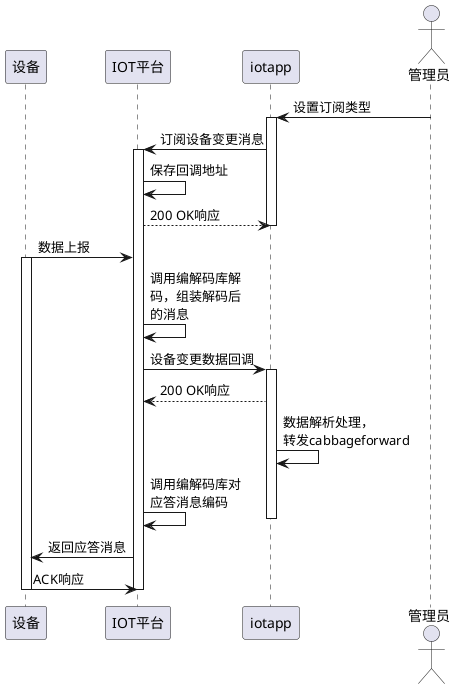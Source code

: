 @startuml

participant 设备 as d1
participant IOT平台 as k1
participant iotapp
actor 管理员 as u1

u1 -> iotapp: 设置订阅类型
activate iotapp
iotapp -> k1: 订阅设备变更消息
activate k1
k1 -> k1: 保存回调地址
k1 --> iotapp: 200 OK响应
deactivate iotapp

d1 -> k1: 数据上报
activate d1
k1 -> k1: 调用编解码库解\n码，组装解码后\n的消息
k1 -> iotapp: 设备变更数据回调
activate iotapp
iotapp --> k1: 200 OK响应
iotapp -> iotapp: 数据解析处理，\n转发cabbageforward


k1 -> k1: 调用编解码库对\n应答消息编码
deactivate iotapp
k1 -> d1: 返回应答消息
d1 -> k1: ACK响应
deactivate k1
deactivate d1

@enduml